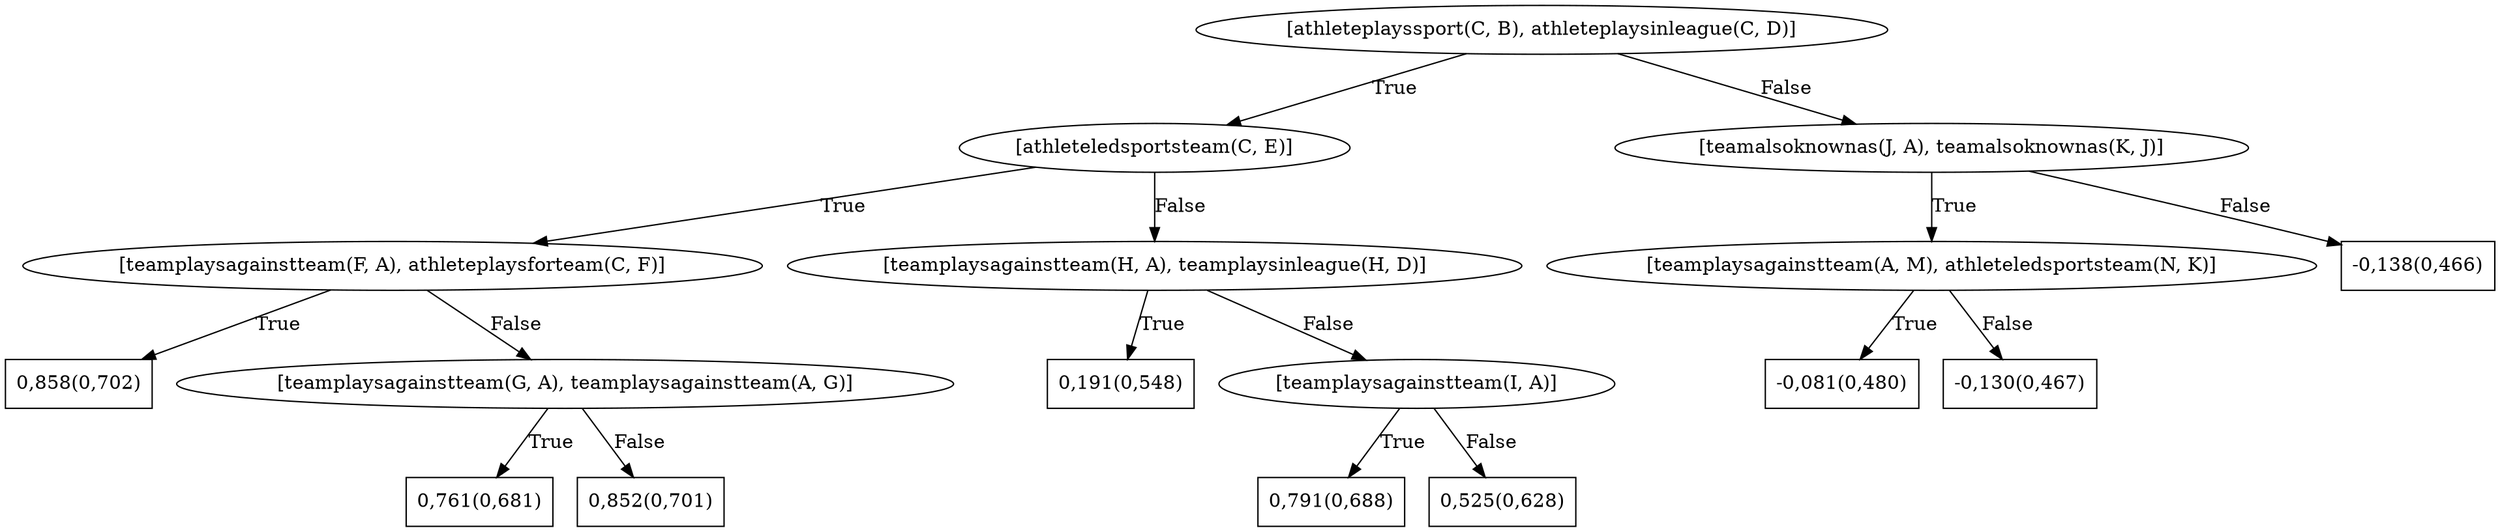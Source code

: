 digraph G{ 
1[label = "[athleteplayssport(C, B), athleteplaysinleague(C, D)]"];
1 -> 2[label="True"];
1 -> 3[label="False"];
2[label = "[athleteledsportsteam(C, E)]"];
2 -> 4[label="True"];
2 -> 5[label="False"];
4[label = "[teamplaysagainstteam(F, A), athleteplaysforteam(C, F)]"];
4 -> 6[label="True"];
4 -> 7[label="False"];
6[shape = box,label = "0,858(0,702)"];
7[label = "[teamplaysagainstteam(G, A), teamplaysagainstteam(A, G)]"];
7 -> 8[label="True"];
7 -> 9[label="False"];
8[shape = box,label = "0,761(0,681)"];
9[shape = box,label = "0,852(0,701)"];
5[label = "[teamplaysagainstteam(H, A), teamplaysinleague(H, D)]"];
5 -> 10[label="True"];
5 -> 11[label="False"];
10[shape = box,label = "0,191(0,548)"];
11[label = "[teamplaysagainstteam(I, A)]"];
11 -> 12[label="True"];
11 -> 13[label="False"];
12[shape = box,label = "0,791(0,688)"];
13[shape = box,label = "0,525(0,628)"];
3[label = "[teamalsoknownas(J, A), teamalsoknownas(K, J)]"];
3 -> 14[label="True"];
3 -> 15[label="False"];
14[label = "[teamplaysagainstteam(A, M), athleteledsportsteam(N, K)]"];
14 -> 16[label="True"];
14 -> 17[label="False"];
16[shape = box,label = "-0,081(0,480)"];
17[shape = box,label = "-0,130(0,467)"];
15[shape = box,label = "-0,138(0,466)"];
}
